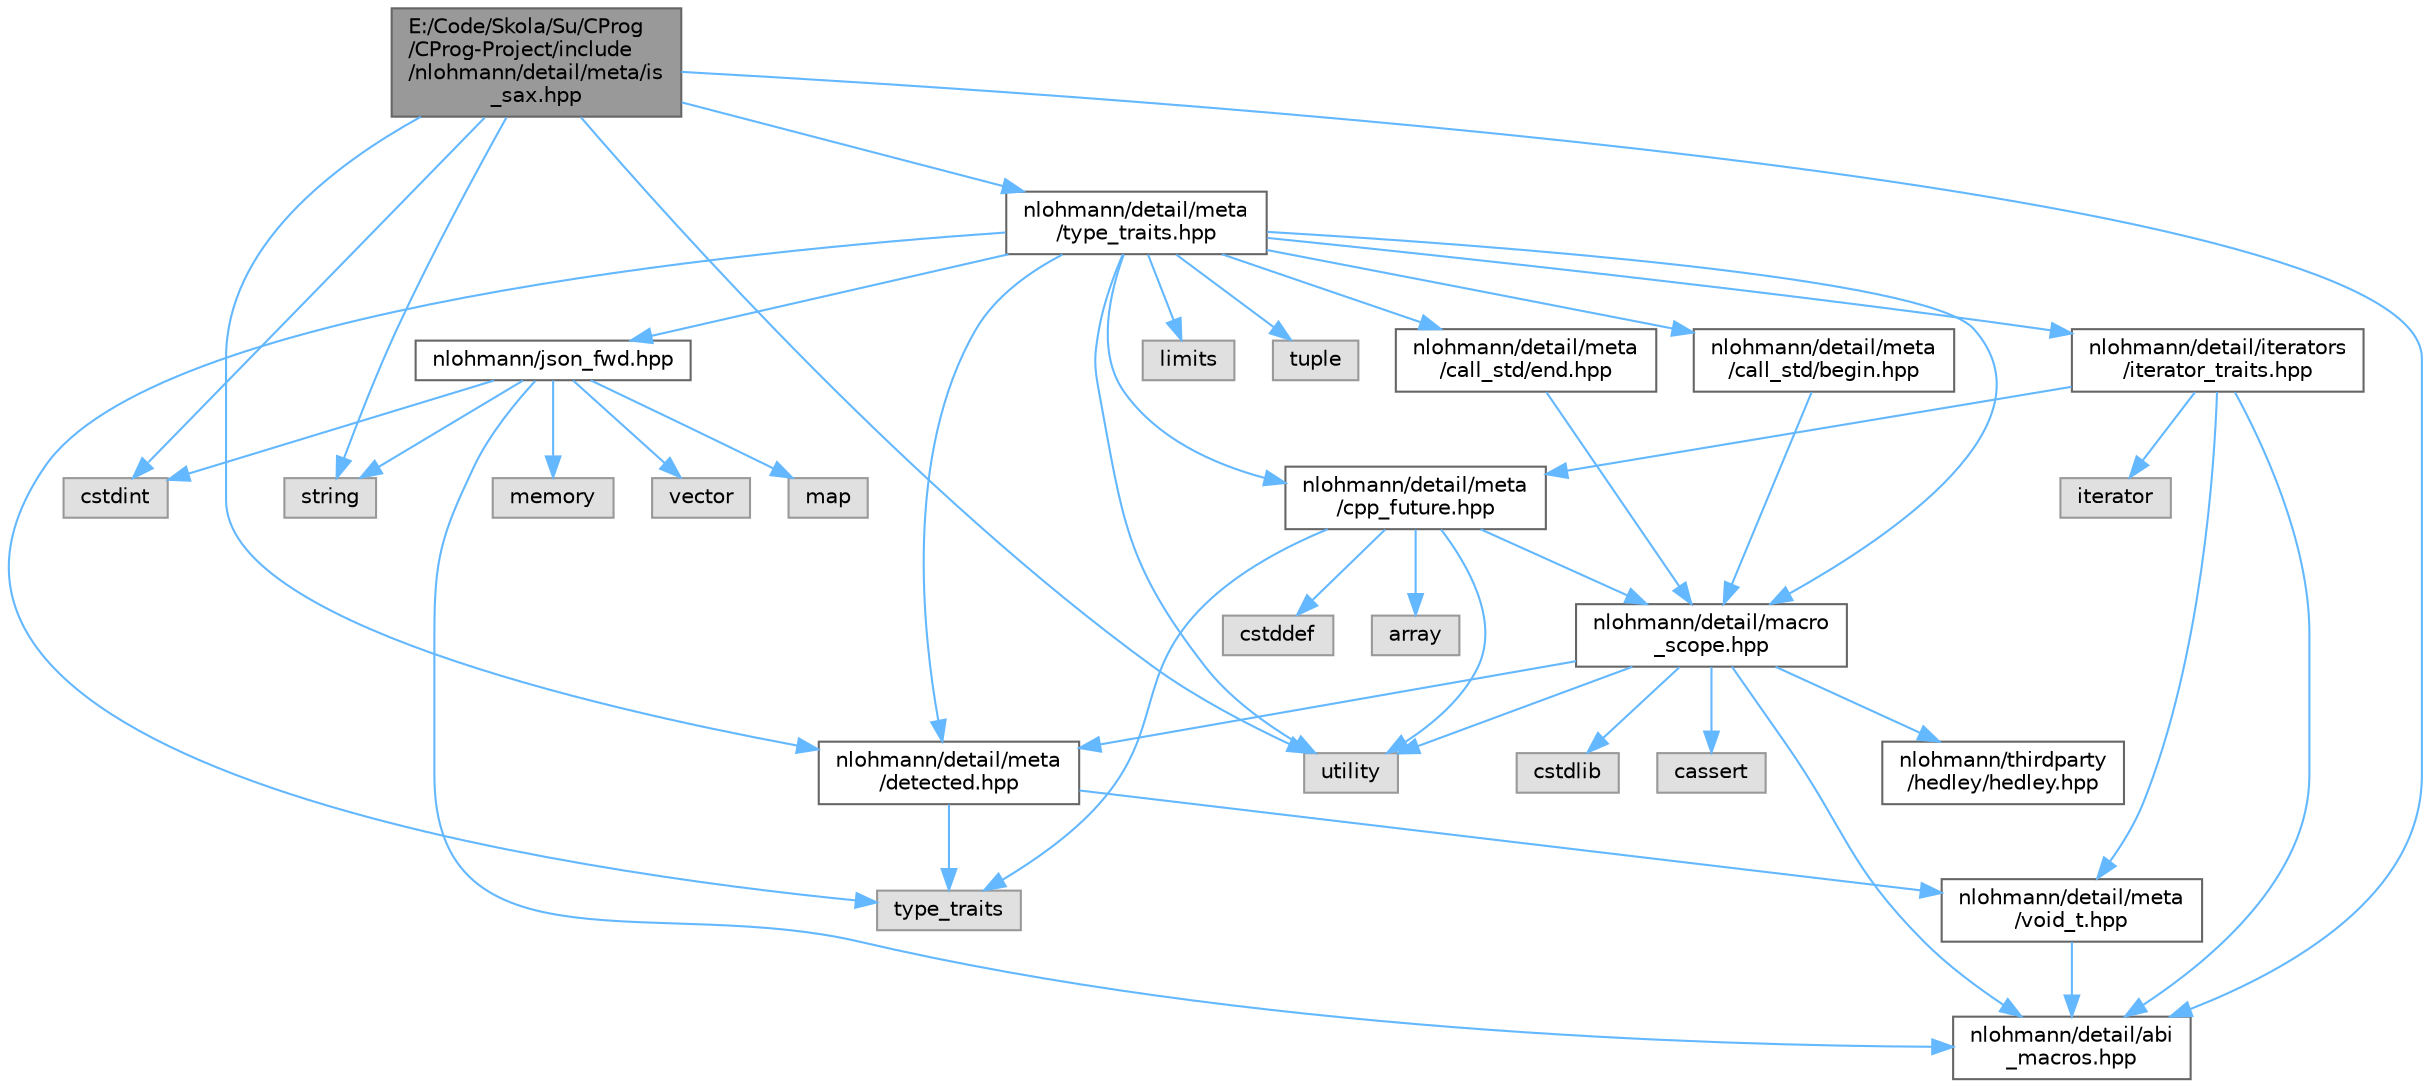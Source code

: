 digraph "E:/Code/Skola/Su/CProg/CProg-Project/include/nlohmann/detail/meta/is_sax.hpp"
{
 // LATEX_PDF_SIZE
  bgcolor="transparent";
  edge [fontname=Helvetica,fontsize=10,labelfontname=Helvetica,labelfontsize=10];
  node [fontname=Helvetica,fontsize=10,shape=box,height=0.2,width=0.4];
  Node1 [id="Node000001",label="E:/Code/Skola/Su/CProg\l/CProg-Project/include\l/nlohmann/detail/meta/is\l_sax.hpp",height=0.2,width=0.4,color="gray40", fillcolor="grey60", style="filled", fontcolor="black",tooltip=" "];
  Node1 -> Node2 [id="edge44_Node000001_Node000002",color="steelblue1",style="solid",tooltip=" "];
  Node2 [id="Node000002",label="cstdint",height=0.2,width=0.4,color="grey60", fillcolor="#E0E0E0", style="filled",tooltip=" "];
  Node1 -> Node3 [id="edge45_Node000001_Node000003",color="steelblue1",style="solid",tooltip=" "];
  Node3 [id="Node000003",label="utility",height=0.2,width=0.4,color="grey60", fillcolor="#E0E0E0", style="filled",tooltip=" "];
  Node1 -> Node4 [id="edge46_Node000001_Node000004",color="steelblue1",style="solid",tooltip=" "];
  Node4 [id="Node000004",label="string",height=0.2,width=0.4,color="grey60", fillcolor="#E0E0E0", style="filled",tooltip=" "];
  Node1 -> Node5 [id="edge47_Node000001_Node000005",color="steelblue1",style="solid",tooltip=" "];
  Node5 [id="Node000005",label="nlohmann/detail/abi\l_macros.hpp",height=0.2,width=0.4,color="grey40", fillcolor="white", style="filled",URL="$abi__macros_8hpp.html",tooltip=" "];
  Node1 -> Node6 [id="edge48_Node000001_Node000006",color="steelblue1",style="solid",tooltip=" "];
  Node6 [id="Node000006",label="nlohmann/detail/meta\l/detected.hpp",height=0.2,width=0.4,color="grey40", fillcolor="white", style="filled",URL="$detected_8hpp.html",tooltip=" "];
  Node6 -> Node7 [id="edge49_Node000006_Node000007",color="steelblue1",style="solid",tooltip=" "];
  Node7 [id="Node000007",label="type_traits",height=0.2,width=0.4,color="grey60", fillcolor="#E0E0E0", style="filled",tooltip=" "];
  Node6 -> Node8 [id="edge50_Node000006_Node000008",color="steelblue1",style="solid",tooltip=" "];
  Node8 [id="Node000008",label="nlohmann/detail/meta\l/void_t.hpp",height=0.2,width=0.4,color="grey40", fillcolor="white", style="filled",URL="$void__t_8hpp.html",tooltip=" "];
  Node8 -> Node5 [id="edge51_Node000008_Node000005",color="steelblue1",style="solid",tooltip=" "];
  Node1 -> Node9 [id="edge52_Node000001_Node000009",color="steelblue1",style="solid",tooltip=" "];
  Node9 [id="Node000009",label="nlohmann/detail/meta\l/type_traits.hpp",height=0.2,width=0.4,color="grey40", fillcolor="white", style="filled",URL="$type__traits_8hpp.html",tooltip=" "];
  Node9 -> Node10 [id="edge53_Node000009_Node000010",color="steelblue1",style="solid",tooltip=" "];
  Node10 [id="Node000010",label="limits",height=0.2,width=0.4,color="grey60", fillcolor="#E0E0E0", style="filled",tooltip=" "];
  Node9 -> Node7 [id="edge54_Node000009_Node000007",color="steelblue1",style="solid",tooltip=" "];
  Node9 -> Node3 [id="edge55_Node000009_Node000003",color="steelblue1",style="solid",tooltip=" "];
  Node9 -> Node11 [id="edge56_Node000009_Node000011",color="steelblue1",style="solid",tooltip=" "];
  Node11 [id="Node000011",label="tuple",height=0.2,width=0.4,color="grey60", fillcolor="#E0E0E0", style="filled",tooltip=" "];
  Node9 -> Node12 [id="edge57_Node000009_Node000012",color="steelblue1",style="solid",tooltip=" "];
  Node12 [id="Node000012",label="nlohmann/detail/iterators\l/iterator_traits.hpp",height=0.2,width=0.4,color="grey40", fillcolor="white", style="filled",URL="$iterator__traits_8hpp.html",tooltip=" "];
  Node12 -> Node13 [id="edge58_Node000012_Node000013",color="steelblue1",style="solid",tooltip=" "];
  Node13 [id="Node000013",label="iterator",height=0.2,width=0.4,color="grey60", fillcolor="#E0E0E0", style="filled",tooltip=" "];
  Node12 -> Node5 [id="edge59_Node000012_Node000005",color="steelblue1",style="solid",tooltip=" "];
  Node12 -> Node8 [id="edge60_Node000012_Node000008",color="steelblue1",style="solid",tooltip=" "];
  Node12 -> Node14 [id="edge61_Node000012_Node000014",color="steelblue1",style="solid",tooltip=" "];
  Node14 [id="Node000014",label="nlohmann/detail/meta\l/cpp_future.hpp",height=0.2,width=0.4,color="grey40", fillcolor="white", style="filled",URL="$cpp__future_8hpp.html",tooltip=" "];
  Node14 -> Node15 [id="edge62_Node000014_Node000015",color="steelblue1",style="solid",tooltip=" "];
  Node15 [id="Node000015",label="array",height=0.2,width=0.4,color="grey60", fillcolor="#E0E0E0", style="filled",tooltip=" "];
  Node14 -> Node16 [id="edge63_Node000014_Node000016",color="steelblue1",style="solid",tooltip=" "];
  Node16 [id="Node000016",label="cstddef",height=0.2,width=0.4,color="grey60", fillcolor="#E0E0E0", style="filled",tooltip=" "];
  Node14 -> Node7 [id="edge64_Node000014_Node000007",color="steelblue1",style="solid",tooltip=" "];
  Node14 -> Node3 [id="edge65_Node000014_Node000003",color="steelblue1",style="solid",tooltip=" "];
  Node14 -> Node17 [id="edge66_Node000014_Node000017",color="steelblue1",style="solid",tooltip=" "];
  Node17 [id="Node000017",label="nlohmann/detail/macro\l_scope.hpp",height=0.2,width=0.4,color="grey40", fillcolor="white", style="filled",URL="$macro__scope_8hpp.html",tooltip=" "];
  Node17 -> Node3 [id="edge67_Node000017_Node000003",color="steelblue1",style="solid",tooltip=" "];
  Node17 -> Node6 [id="edge68_Node000017_Node000006",color="steelblue1",style="solid",tooltip=" "];
  Node17 -> Node18 [id="edge69_Node000017_Node000018",color="steelblue1",style="solid",tooltip=" "];
  Node18 [id="Node000018",label="nlohmann/thirdparty\l/hedley/hedley.hpp",height=0.2,width=0.4,color="grey40", fillcolor="white", style="filled",URL="$hedley_8hpp.html",tooltip=" "];
  Node17 -> Node5 [id="edge70_Node000017_Node000005",color="steelblue1",style="solid",tooltip=" "];
  Node17 -> Node19 [id="edge71_Node000017_Node000019",color="steelblue1",style="solid",tooltip=" "];
  Node19 [id="Node000019",label="cstdlib",height=0.2,width=0.4,color="grey60", fillcolor="#E0E0E0", style="filled",tooltip=" "];
  Node17 -> Node20 [id="edge72_Node000017_Node000020",color="steelblue1",style="solid",tooltip=" "];
  Node20 [id="Node000020",label="cassert",height=0.2,width=0.4,color="grey60", fillcolor="#E0E0E0", style="filled",tooltip=" "];
  Node9 -> Node17 [id="edge73_Node000009_Node000017",color="steelblue1",style="solid",tooltip=" "];
  Node9 -> Node21 [id="edge74_Node000009_Node000021",color="steelblue1",style="solid",tooltip=" "];
  Node21 [id="Node000021",label="nlohmann/detail/meta\l/call_std/begin.hpp",height=0.2,width=0.4,color="grey40", fillcolor="white", style="filled",URL="$begin_8hpp.html",tooltip=" "];
  Node21 -> Node17 [id="edge75_Node000021_Node000017",color="steelblue1",style="solid",tooltip=" "];
  Node9 -> Node22 [id="edge76_Node000009_Node000022",color="steelblue1",style="solid",tooltip=" "];
  Node22 [id="Node000022",label="nlohmann/detail/meta\l/call_std/end.hpp",height=0.2,width=0.4,color="grey40", fillcolor="white", style="filled",URL="$end_8hpp.html",tooltip=" "];
  Node22 -> Node17 [id="edge77_Node000022_Node000017",color="steelblue1",style="solid",tooltip=" "];
  Node9 -> Node14 [id="edge78_Node000009_Node000014",color="steelblue1",style="solid",tooltip=" "];
  Node9 -> Node6 [id="edge79_Node000009_Node000006",color="steelblue1",style="solid",tooltip=" "];
  Node9 -> Node23 [id="edge80_Node000009_Node000023",color="steelblue1",style="solid",tooltip=" "];
  Node23 [id="Node000023",label="nlohmann/json_fwd.hpp",height=0.2,width=0.4,color="grey40", fillcolor="white", style="filled",URL="$json__fwd_8hpp.html",tooltip=" "];
  Node23 -> Node2 [id="edge81_Node000023_Node000002",color="steelblue1",style="solid",tooltip=" "];
  Node23 -> Node24 [id="edge82_Node000023_Node000024",color="steelblue1",style="solid",tooltip=" "];
  Node24 [id="Node000024",label="map",height=0.2,width=0.4,color="grey60", fillcolor="#E0E0E0", style="filled",tooltip=" "];
  Node23 -> Node25 [id="edge83_Node000023_Node000025",color="steelblue1",style="solid",tooltip=" "];
  Node25 [id="Node000025",label="memory",height=0.2,width=0.4,color="grey60", fillcolor="#E0E0E0", style="filled",tooltip=" "];
  Node23 -> Node4 [id="edge84_Node000023_Node000004",color="steelblue1",style="solid",tooltip=" "];
  Node23 -> Node26 [id="edge85_Node000023_Node000026",color="steelblue1",style="solid",tooltip=" "];
  Node26 [id="Node000026",label="vector",height=0.2,width=0.4,color="grey60", fillcolor="#E0E0E0", style="filled",tooltip=" "];
  Node23 -> Node5 [id="edge86_Node000023_Node000005",color="steelblue1",style="solid",tooltip=" "];
}
